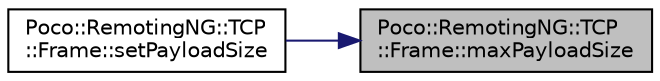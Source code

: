 digraph "Poco::RemotingNG::TCP::Frame::maxPayloadSize"
{
 // LATEX_PDF_SIZE
  edge [fontname="Helvetica",fontsize="10",labelfontname="Helvetica",labelfontsize="10"];
  node [fontname="Helvetica",fontsize="10",shape=record];
  rankdir="RL";
  Node1 [label="Poco::RemotingNG::TCP\l::Frame::maxPayloadSize",height=0.2,width=0.4,color="black", fillcolor="grey75", style="filled", fontcolor="black",tooltip="Returns the buffer size."];
  Node1 -> Node2 [dir="back",color="midnightblue",fontsize="10",style="solid",fontname="Helvetica"];
  Node2 [label="Poco::RemotingNG::TCP\l::Frame::setPayloadSize",height=0.2,width=0.4,color="black", fillcolor="white", style="filled",URL="$classPoco_1_1RemotingNG_1_1TCP_1_1Frame.html#a1ececf959c2e8ac6cf8969a0c94c7f0e",tooltip="Returns the payload size."];
}
